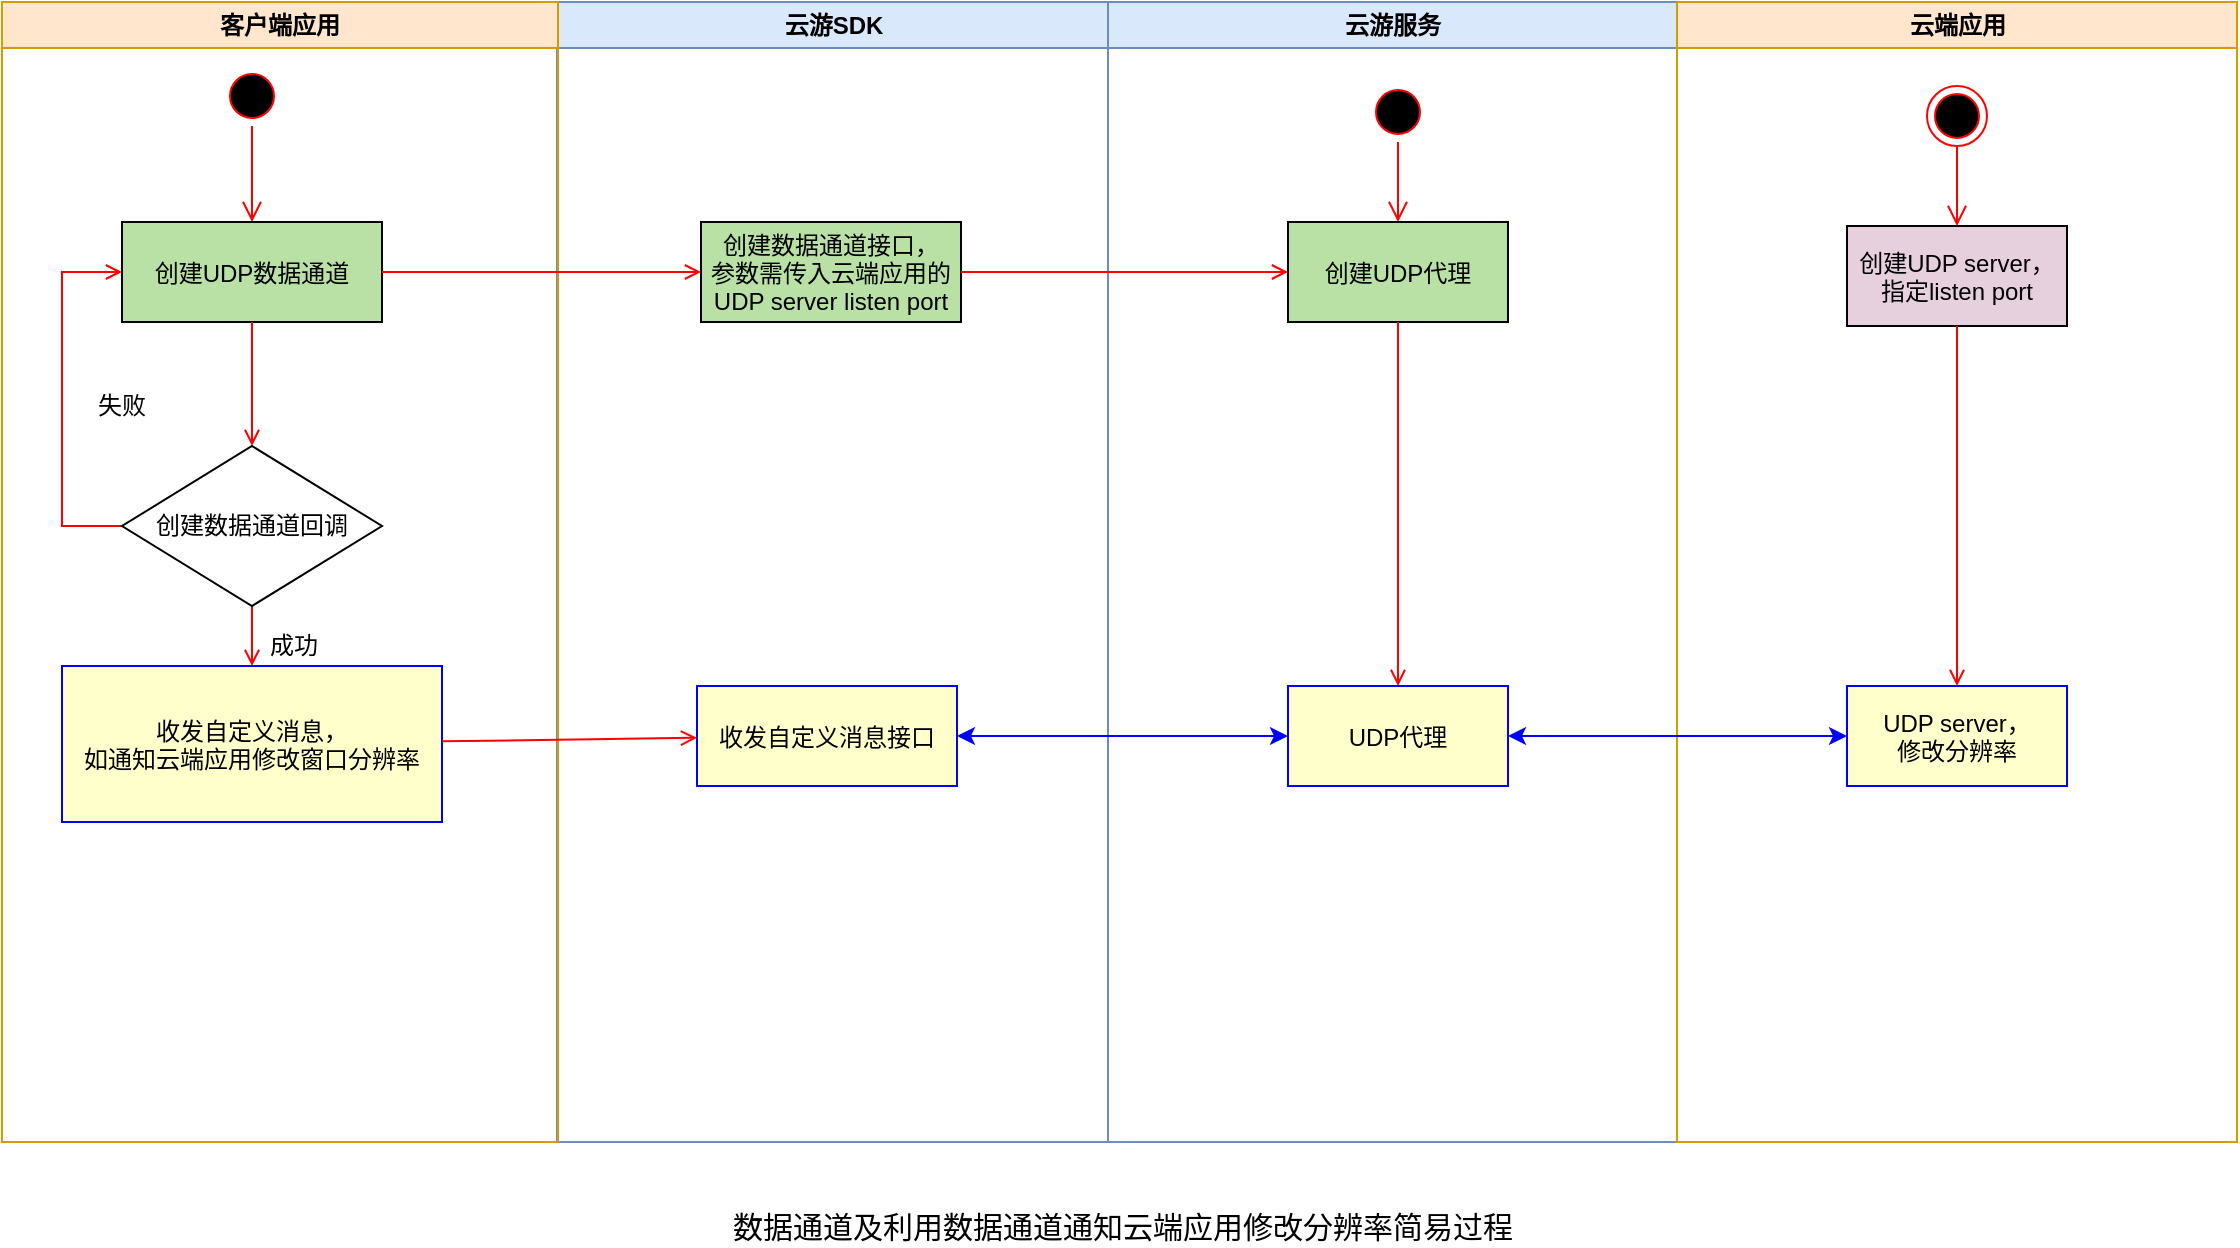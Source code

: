 <mxfile version="14.7.6" type="github">
  <diagram name="Page-1" id="e7e014a7-5840-1c2e-5031-d8a46d1fe8dd">
    <mxGraphModel dx="2591" dy="794" grid="1" gridSize="10" guides="1" tooltips="1" connect="1" arrows="1" fold="1" page="1" pageScale="1" pageWidth="1169" pageHeight="826" background="#ffffff" math="0" shadow="0">
      <root>
        <mxCell id="0" />
        <mxCell id="1" parent="0" />
        <mxCell id="2" value="云游SDK" style="swimlane;whiteSpace=wrap;fillColor=#dae8fc;strokeColor=#6c8ebf;" parent="1" vertex="1">
          <mxGeometry x="227.5" y="128" width="275.5" height="570" as="geometry" />
        </mxCell>
        <mxCell id="7" value="创建数据通道接口，&#xa;参数需传入云端应用的&#xa;UDP server listen port" style="fillColor=#B9E0A5;" parent="2" vertex="1">
          <mxGeometry x="72" y="110" width="130" height="50" as="geometry" />
        </mxCell>
        <mxCell id="10" value="收发自定义消息接口" style="strokeColor=#0000FF;fillColor=#FFFFCC;" parent="2" vertex="1">
          <mxGeometry x="70" y="342" width="130" height="50" as="geometry" />
        </mxCell>
        <mxCell id="3" value="云游服务" style="swimlane;whiteSpace=wrap;fillColor=#dae8fc;strokeColor=#6c8ebf;" parent="1" vertex="1">
          <mxGeometry x="503" y="128" width="284.5" height="570" as="geometry" />
        </mxCell>
        <mxCell id="13" value="" style="ellipse;shape=startState;fillColor=#000000;strokeColor=#ff0000;" parent="3" vertex="1">
          <mxGeometry x="130" y="40" width="30" height="30" as="geometry" />
        </mxCell>
        <mxCell id="14" value="" style="edgeStyle=elbowEdgeStyle;elbow=horizontal;verticalAlign=bottom;endArrow=open;endSize=8;strokeColor=#FF0000;endFill=1;rounded=0" parent="3" target="15" edge="1">
          <mxGeometry x="110" y="20" as="geometry">
            <mxPoint x="125" y="90" as="targetPoint" />
            <mxPoint x="145" y="70" as="sourcePoint" />
          </mxGeometry>
        </mxCell>
        <mxCell id="15" value="创建UDP代理" style="fillColor=#B9E0A5;" parent="3" vertex="1">
          <mxGeometry x="90" y="110" width="110" height="50" as="geometry" />
        </mxCell>
        <mxCell id="16" value="UDP代理" style="strokeColor=#0000FF;fillColor=#FFFFCC;" parent="3" vertex="1">
          <mxGeometry x="90" y="342" width="110" height="50" as="geometry" />
        </mxCell>
        <mxCell id="17" value="" style="endArrow=open;strokeColor=#FF0000;endFill=1;rounded=0" parent="3" source="15" target="16" edge="1">
          <mxGeometry relative="1" as="geometry" />
        </mxCell>
        <mxCell id="4" value="云端应用" style="swimlane;whiteSpace=wrap;fillColor=#ffe6cc;strokeColor=#d79b00;" parent="1" vertex="1">
          <mxGeometry x="787.5" y="128" width="280" height="570" as="geometry" />
        </mxCell>
        <mxCell id="33" value="UDP server，&#xa;修改分辨率" style="strokeColor=#0000FF;fillColor=#FFFFCC;" parent="4" vertex="1">
          <mxGeometry x="85" y="342" width="110" height="50" as="geometry" />
        </mxCell>
        <mxCell id="38" value="" style="ellipse;shape=endState;fillColor=#000000;strokeColor=#ff0000" parent="4" vertex="1">
          <mxGeometry x="125" y="42" width="30" height="30" as="geometry" />
        </mxCell>
        <mxCell id="Rcg7ZFwTA16QknF7ljCe-60" value="创建UDP server，&#xa;指定listen port" style="fillColor=#E6D0DE;" parent="4" vertex="1">
          <mxGeometry x="85" y="112" width="110" height="50" as="geometry" />
        </mxCell>
        <mxCell id="Rcg7ZFwTA16QknF7ljCe-61" value="" style="edgeStyle=elbowEdgeStyle;elbow=horizontal;verticalAlign=bottom;endArrow=open;endSize=8;strokeColor=#FF0000;endFill=1;rounded=0;exitX=0.5;exitY=1;exitDx=0;exitDy=0;" parent="4" source="38" target="Rcg7ZFwTA16QknF7ljCe-60" edge="1">
          <mxGeometry x="-164.5" y="30" as="geometry">
            <mxPoint x="310.5" y="248" as="targetPoint" />
            <mxPoint x="310.5" y="208" as="sourcePoint" />
          </mxGeometry>
        </mxCell>
        <mxCell id="Rcg7ZFwTA16QknF7ljCe-63" value="" style="endArrow=open;strokeColor=#FF0000;endFill=1;rounded=0;exitX=0.5;exitY=1;exitDx=0;exitDy=0;" parent="4" source="Rcg7ZFwTA16QknF7ljCe-60" target="33" edge="1">
          <mxGeometry relative="1" as="geometry">
            <mxPoint x="310.5" y="298" as="sourcePoint" />
            <mxPoint x="310.5" y="480" as="targetPoint" />
          </mxGeometry>
        </mxCell>
        <mxCell id="Rcg7ZFwTA16QknF7ljCe-45" value="" style="endArrow=open;strokeColor=#FF0000;endFill=1;rounded=0;exitX=1;exitY=0.5;exitDx=0;exitDy=0;entryX=0;entryY=0.5;entryDx=0;entryDy=0;" parent="1" source="7" target="15" edge="1">
          <mxGeometry relative="1" as="geometry">
            <mxPoint x="417.5" y="500.935" as="sourcePoint" />
            <mxPoint x="537.5" y="492.065" as="targetPoint" />
          </mxGeometry>
        </mxCell>
        <mxCell id="Rcg7ZFwTA16QknF7ljCe-47" value="" style="endArrow=classic;startArrow=classic;html=1;entryX=0;entryY=0.5;entryDx=0;entryDy=0;exitX=1;exitY=0.5;exitDx=0;exitDy=0;fontColor=#0000FF;labelBackgroundColor=#0000FF;strokeColor=#0000FF;" parent="1" source="10" target="16" edge="1">
          <mxGeometry width="50" height="50" relative="1" as="geometry">
            <mxPoint x="413" y="520" as="sourcePoint" />
            <mxPoint x="463" y="470" as="targetPoint" />
          </mxGeometry>
        </mxCell>
        <mxCell id="Rcg7ZFwTA16QknF7ljCe-46" value="" style="endArrow=classic;startArrow=classic;html=1;entryX=0;entryY=0.5;entryDx=0;entryDy=0;exitX=1;exitY=0.5;exitDx=0;exitDy=0;strokeColor=#0000FF;" parent="1" source="16" target="33" edge="1">
          <mxGeometry width="50" height="50" relative="1" as="geometry">
            <mxPoint x="707.5" y="500" as="sourcePoint" />
            <mxPoint x="757.5" y="450" as="targetPoint" />
          </mxGeometry>
        </mxCell>
        <mxCell id="0ueoQAELuyo6qX47cfpI-38" value="客户端应用" style="swimlane;whiteSpace=wrap;fillColor=#ffe6cc;strokeColor=#d79b00;" vertex="1" parent="1">
          <mxGeometry x="-50" y="128" width="278" height="570" as="geometry" />
        </mxCell>
        <mxCell id="0ueoQAELuyo6qX47cfpI-39" value="" style="ellipse;shape=startState;fillColor=#000000;strokeColor=#ff0000;" vertex="1" parent="0ueoQAELuyo6qX47cfpI-38">
          <mxGeometry x="110" y="32" width="30" height="30" as="geometry" />
        </mxCell>
        <mxCell id="0ueoQAELuyo6qX47cfpI-40" value="" style="edgeStyle=elbowEdgeStyle;elbow=horizontal;verticalAlign=bottom;endArrow=open;endSize=8;strokeColor=#FF0000;endFill=1;rounded=0" edge="1" parent="0ueoQAELuyo6qX47cfpI-38" source="0ueoQAELuyo6qX47cfpI-39" target="0ueoQAELuyo6qX47cfpI-41">
          <mxGeometry x="100" y="40" as="geometry">
            <mxPoint x="115" y="110" as="targetPoint" />
          </mxGeometry>
        </mxCell>
        <mxCell id="0ueoQAELuyo6qX47cfpI-41" value="创建UDP数据通道" style="fillColor=#B9E0A5;" vertex="1" parent="0ueoQAELuyo6qX47cfpI-38">
          <mxGeometry x="60" y="110" width="130" height="50" as="geometry" />
        </mxCell>
        <mxCell id="0ueoQAELuyo6qX47cfpI-42" value="" style="endArrow=open;strokeColor=#FF0000;endFill=1;rounded=0;entryX=0.5;entryY=0;entryDx=0;entryDy=0;" edge="1" parent="0ueoQAELuyo6qX47cfpI-38" source="0ueoQAELuyo6qX47cfpI-41" target="0ueoQAELuyo6qX47cfpI-46">
          <mxGeometry relative="1" as="geometry">
            <mxPoint x="125" y="232" as="targetPoint" />
          </mxGeometry>
        </mxCell>
        <mxCell id="0ueoQAELuyo6qX47cfpI-43" value="收发自定义消息，&#xa;如通知云端应用修改窗口分辨率" style="strokeColor=#0000FF;fillColor=#FFFFCC;" vertex="1" parent="0ueoQAELuyo6qX47cfpI-38">
          <mxGeometry x="30" y="332" width="190" height="78" as="geometry" />
        </mxCell>
        <mxCell id="0ueoQAELuyo6qX47cfpI-44" value="" style="endArrow=open;strokeColor=#FF0000;endFill=1;rounded=0;exitX=0.5;exitY=1;exitDx=0;exitDy=0;" edge="1" parent="0ueoQAELuyo6qX47cfpI-38" source="0ueoQAELuyo6qX47cfpI-46" target="0ueoQAELuyo6qX47cfpI-43">
          <mxGeometry relative="1" as="geometry">
            <mxPoint x="125" y="282" as="sourcePoint" />
          </mxGeometry>
        </mxCell>
        <mxCell id="0ueoQAELuyo6qX47cfpI-45" value="" style="edgeStyle=elbowEdgeStyle;elbow=horizontal;strokeColor=#FF0000;endArrow=open;endFill=1;rounded=0;exitX=0;exitY=0.5;exitDx=0;exitDy=0;" edge="1" parent="0ueoQAELuyo6qX47cfpI-38" source="0ueoQAELuyo6qX47cfpI-46" target="0ueoQAELuyo6qX47cfpI-41">
          <mxGeometry width="100" height="100" relative="1" as="geometry">
            <mxPoint x="55.5" y="262" as="sourcePoint" />
            <mxPoint x="260" y="190" as="targetPoint" />
            <Array as="points">
              <mxPoint x="30" y="250" />
            </Array>
          </mxGeometry>
        </mxCell>
        <mxCell id="0ueoQAELuyo6qX47cfpI-46" value="创建数据通道回调" style="rhombus;whiteSpace=wrap;html=1;" vertex="1" parent="0ueoQAELuyo6qX47cfpI-38">
          <mxGeometry x="60" y="222" width="130" height="80" as="geometry" />
        </mxCell>
        <mxCell id="0ueoQAELuyo6qX47cfpI-47" value="成功" style="text;html=1;strokeColor=none;fillColor=none;align=center;verticalAlign=middle;whiteSpace=wrap;rounded=0;" vertex="1" parent="0ueoQAELuyo6qX47cfpI-38">
          <mxGeometry x="125.5" y="312" width="40" height="20" as="geometry" />
        </mxCell>
        <mxCell id="0ueoQAELuyo6qX47cfpI-48" value="失败" style="text;html=1;strokeColor=none;fillColor=none;align=center;verticalAlign=middle;whiteSpace=wrap;rounded=0;" vertex="1" parent="0ueoQAELuyo6qX47cfpI-38">
          <mxGeometry x="30" y="192" width="60" height="20" as="geometry" />
        </mxCell>
        <mxCell id="0ueoQAELuyo6qX47cfpI-50" value="" style="endArrow=open;strokeColor=#FF0000;endFill=1;rounded=0;" edge="1" parent="1" source="0ueoQAELuyo6qX47cfpI-43" target="10">
          <mxGeometry relative="1" as="geometry">
            <mxPoint x="130" y="500" as="sourcePoint" />
            <mxPoint x="277.5" y="500.5" as="targetPoint" />
          </mxGeometry>
        </mxCell>
        <mxCell id="0ueoQAELuyo6qX47cfpI-49" value="" style="endArrow=open;strokeColor=#FF0000;endFill=1;rounded=0;entryX=0;entryY=0.5;entryDx=0;entryDy=0;" edge="1" parent="1" source="0ueoQAELuyo6qX47cfpI-41" target="7">
          <mxGeometry relative="1" as="geometry">
            <mxPoint x="140" y="262.5" as="sourcePoint" />
            <mxPoint x="280" y="263" as="targetPoint" />
          </mxGeometry>
        </mxCell>
        <mxCell id="0ueoQAELuyo6qX47cfpI-53" value="&lt;font style=&quot;font-size: 15px&quot;&gt;数据通道及利用数据通道通知云端应用修改分辨率简易过程&lt;/font&gt;" style="text;html=1;resizable=0;autosize=1;align=center;verticalAlign=middle;points=[];fillColor=none;strokeColor=none;rounded=0;" vertex="1" parent="1">
          <mxGeometry x="305" y="730" width="410" height="20" as="geometry" />
        </mxCell>
      </root>
    </mxGraphModel>
  </diagram>
</mxfile>
